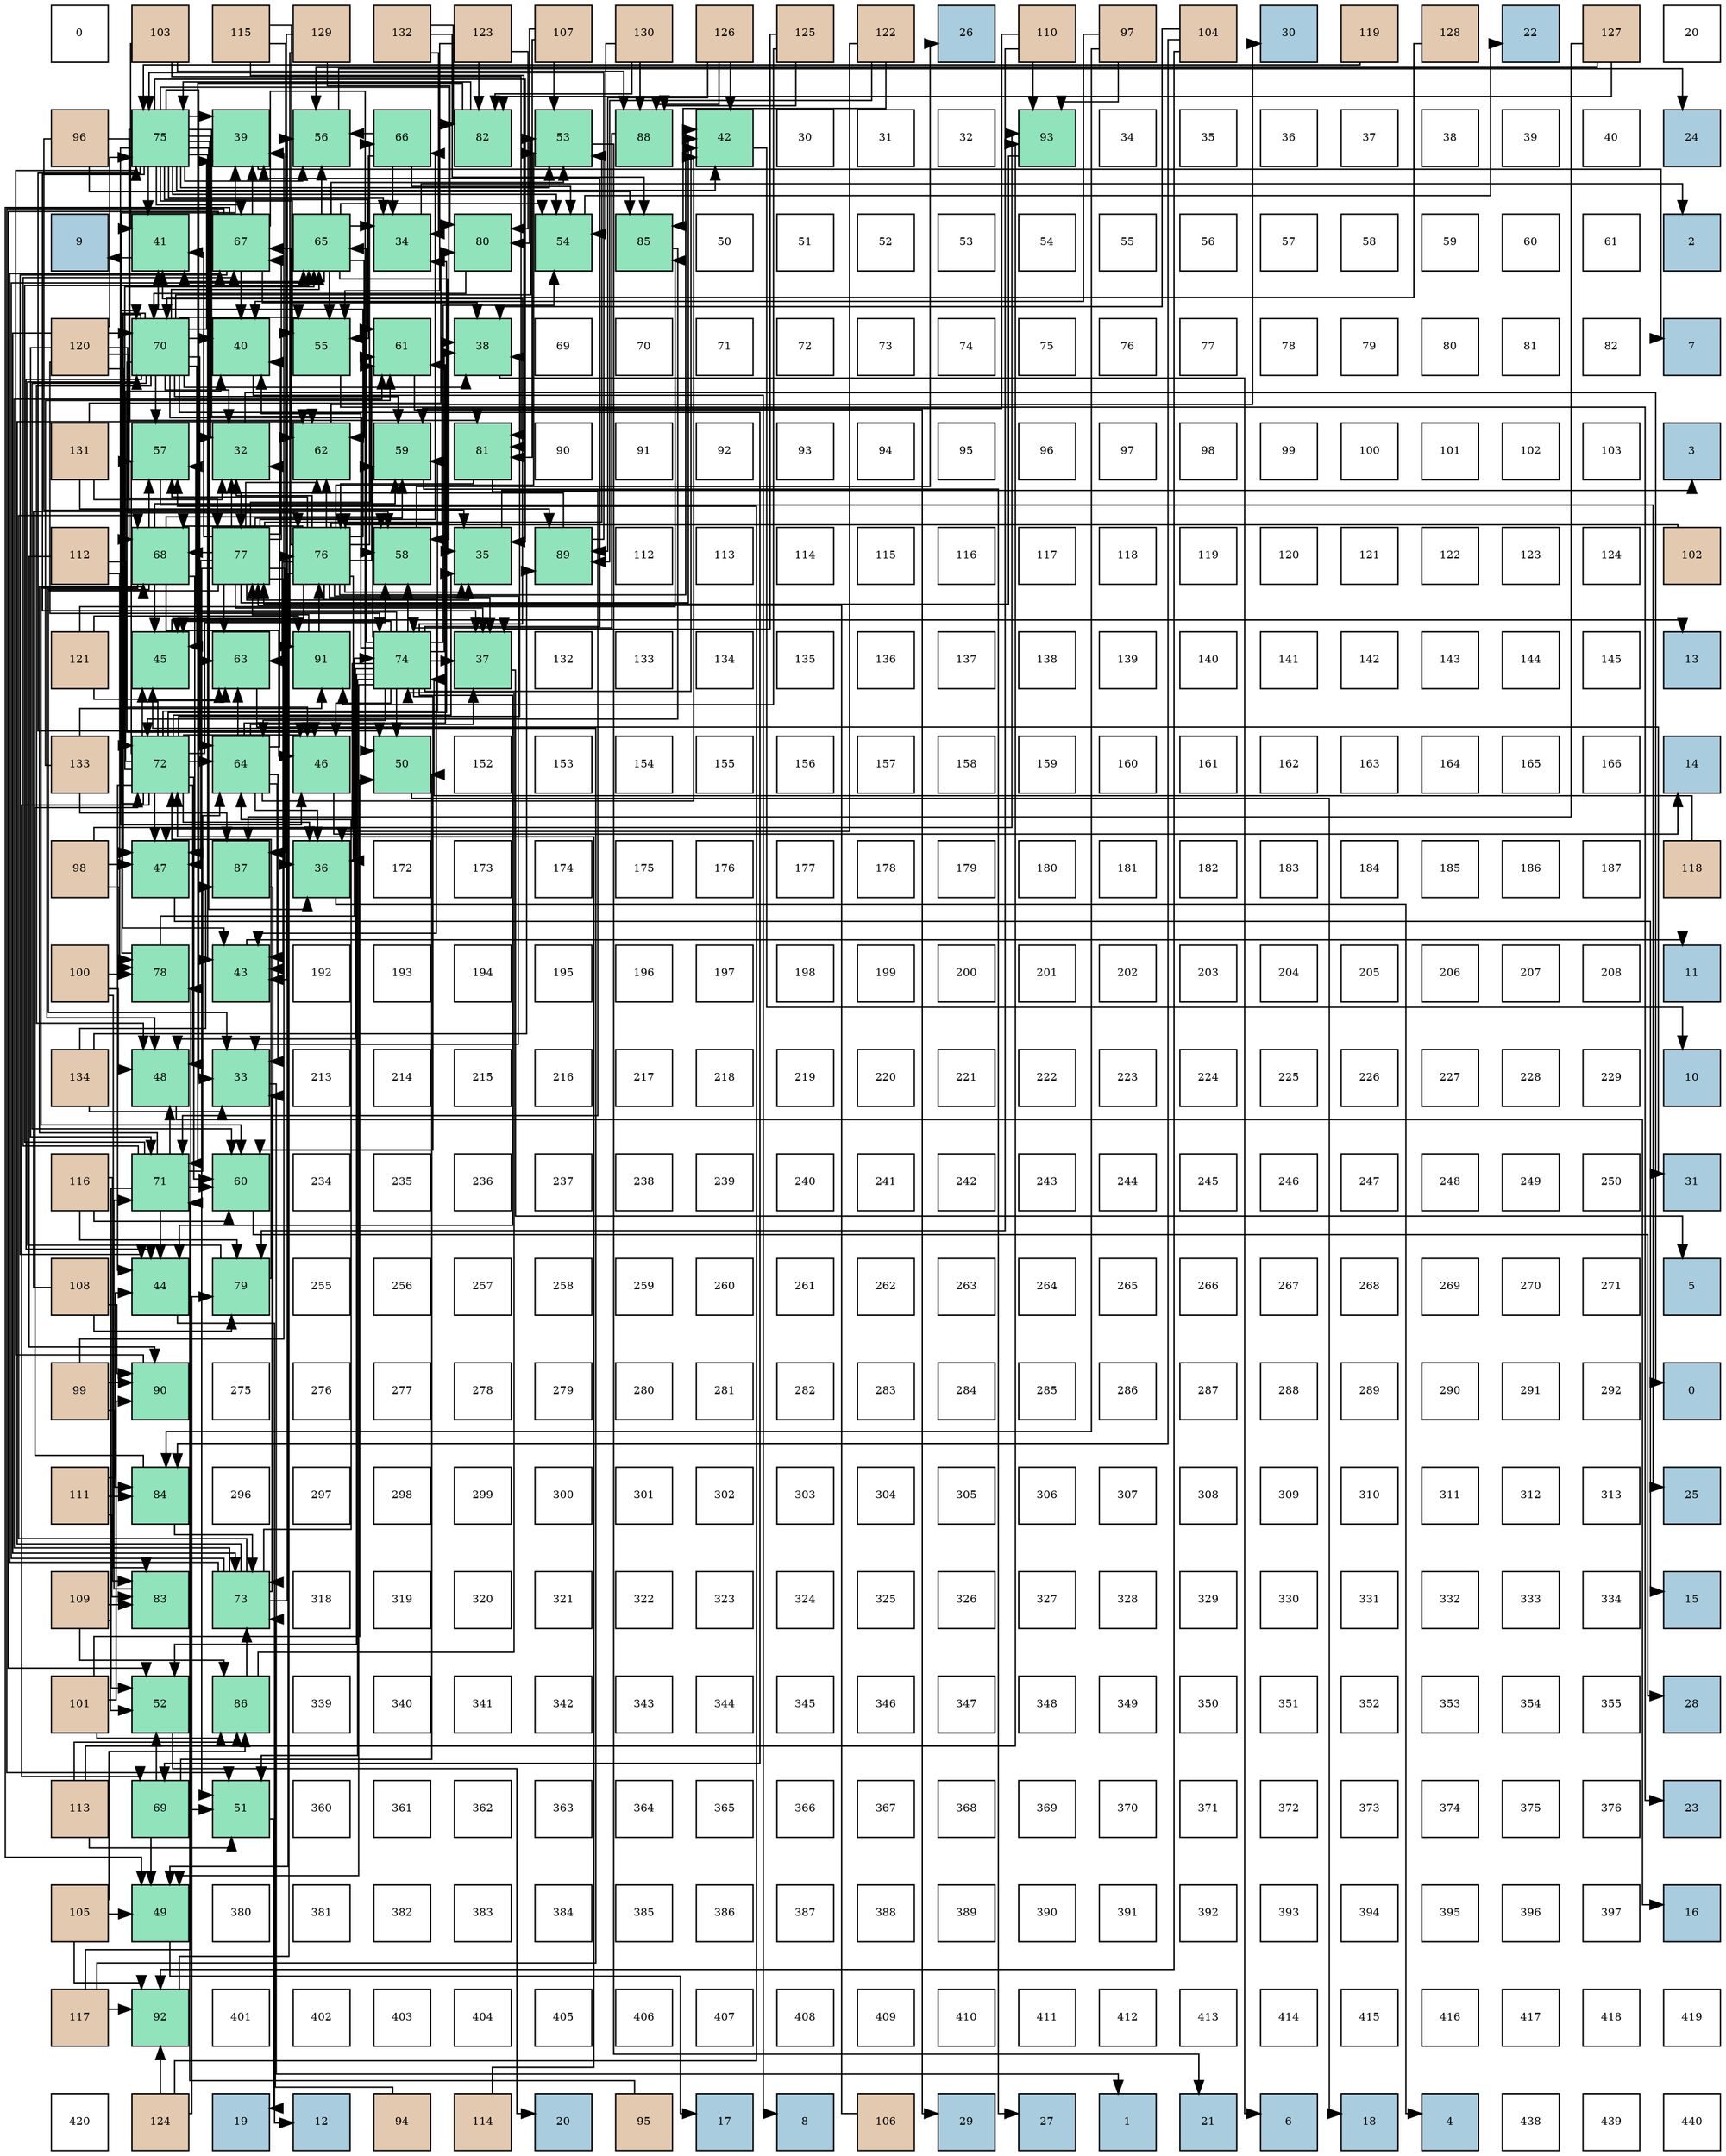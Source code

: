 digraph layout{
 rankdir=TB;
 splines=ortho;
 node [style=filled shape=square fixedsize=true width=0.6];
0[label="0", fontsize=8, fillcolor="#ffffff"];
1[label="103", fontsize=8, fillcolor="#e3c9af"];
2[label="115", fontsize=8, fillcolor="#e3c9af"];
3[label="129", fontsize=8, fillcolor="#e3c9af"];
4[label="132", fontsize=8, fillcolor="#e3c9af"];
5[label="123", fontsize=8, fillcolor="#e3c9af"];
6[label="107", fontsize=8, fillcolor="#e3c9af"];
7[label="130", fontsize=8, fillcolor="#e3c9af"];
8[label="126", fontsize=8, fillcolor="#e3c9af"];
9[label="125", fontsize=8, fillcolor="#e3c9af"];
10[label="122", fontsize=8, fillcolor="#e3c9af"];
11[label="26", fontsize=8, fillcolor="#a9ccde"];
12[label="110", fontsize=8, fillcolor="#e3c9af"];
13[label="97", fontsize=8, fillcolor="#e3c9af"];
14[label="104", fontsize=8, fillcolor="#e3c9af"];
15[label="30", fontsize=8, fillcolor="#a9ccde"];
16[label="119", fontsize=8, fillcolor="#e3c9af"];
17[label="128", fontsize=8, fillcolor="#e3c9af"];
18[label="22", fontsize=8, fillcolor="#a9ccde"];
19[label="127", fontsize=8, fillcolor="#e3c9af"];
20[label="20", fontsize=8, fillcolor="#ffffff"];
21[label="96", fontsize=8, fillcolor="#e3c9af"];
22[label="75", fontsize=8, fillcolor="#91e3bb"];
23[label="39", fontsize=8, fillcolor="#91e3bb"];
24[label="56", fontsize=8, fillcolor="#91e3bb"];
25[label="66", fontsize=8, fillcolor="#91e3bb"];
26[label="82", fontsize=8, fillcolor="#91e3bb"];
27[label="53", fontsize=8, fillcolor="#91e3bb"];
28[label="88", fontsize=8, fillcolor="#91e3bb"];
29[label="42", fontsize=8, fillcolor="#91e3bb"];
30[label="30", fontsize=8, fillcolor="#ffffff"];
31[label="31", fontsize=8, fillcolor="#ffffff"];
32[label="32", fontsize=8, fillcolor="#ffffff"];
33[label="93", fontsize=8, fillcolor="#91e3bb"];
34[label="34", fontsize=8, fillcolor="#ffffff"];
35[label="35", fontsize=8, fillcolor="#ffffff"];
36[label="36", fontsize=8, fillcolor="#ffffff"];
37[label="37", fontsize=8, fillcolor="#ffffff"];
38[label="38", fontsize=8, fillcolor="#ffffff"];
39[label="39", fontsize=8, fillcolor="#ffffff"];
40[label="40", fontsize=8, fillcolor="#ffffff"];
41[label="24", fontsize=8, fillcolor="#a9ccde"];
42[label="9", fontsize=8, fillcolor="#a9ccde"];
43[label="41", fontsize=8, fillcolor="#91e3bb"];
44[label="67", fontsize=8, fillcolor="#91e3bb"];
45[label="65", fontsize=8, fillcolor="#91e3bb"];
46[label="34", fontsize=8, fillcolor="#91e3bb"];
47[label="80", fontsize=8, fillcolor="#91e3bb"];
48[label="54", fontsize=8, fillcolor="#91e3bb"];
49[label="85", fontsize=8, fillcolor="#91e3bb"];
50[label="50", fontsize=8, fillcolor="#ffffff"];
51[label="51", fontsize=8, fillcolor="#ffffff"];
52[label="52", fontsize=8, fillcolor="#ffffff"];
53[label="53", fontsize=8, fillcolor="#ffffff"];
54[label="54", fontsize=8, fillcolor="#ffffff"];
55[label="55", fontsize=8, fillcolor="#ffffff"];
56[label="56", fontsize=8, fillcolor="#ffffff"];
57[label="57", fontsize=8, fillcolor="#ffffff"];
58[label="58", fontsize=8, fillcolor="#ffffff"];
59[label="59", fontsize=8, fillcolor="#ffffff"];
60[label="60", fontsize=8, fillcolor="#ffffff"];
61[label="61", fontsize=8, fillcolor="#ffffff"];
62[label="2", fontsize=8, fillcolor="#a9ccde"];
63[label="120", fontsize=8, fillcolor="#e3c9af"];
64[label="70", fontsize=8, fillcolor="#91e3bb"];
65[label="40", fontsize=8, fillcolor="#91e3bb"];
66[label="55", fontsize=8, fillcolor="#91e3bb"];
67[label="61", fontsize=8, fillcolor="#91e3bb"];
68[label="38", fontsize=8, fillcolor="#91e3bb"];
69[label="69", fontsize=8, fillcolor="#ffffff"];
70[label="70", fontsize=8, fillcolor="#ffffff"];
71[label="71", fontsize=8, fillcolor="#ffffff"];
72[label="72", fontsize=8, fillcolor="#ffffff"];
73[label="73", fontsize=8, fillcolor="#ffffff"];
74[label="74", fontsize=8, fillcolor="#ffffff"];
75[label="75", fontsize=8, fillcolor="#ffffff"];
76[label="76", fontsize=8, fillcolor="#ffffff"];
77[label="77", fontsize=8, fillcolor="#ffffff"];
78[label="78", fontsize=8, fillcolor="#ffffff"];
79[label="79", fontsize=8, fillcolor="#ffffff"];
80[label="80", fontsize=8, fillcolor="#ffffff"];
81[label="81", fontsize=8, fillcolor="#ffffff"];
82[label="82", fontsize=8, fillcolor="#ffffff"];
83[label="7", fontsize=8, fillcolor="#a9ccde"];
84[label="131", fontsize=8, fillcolor="#e3c9af"];
85[label="57", fontsize=8, fillcolor="#91e3bb"];
86[label="32", fontsize=8, fillcolor="#91e3bb"];
87[label="62", fontsize=8, fillcolor="#91e3bb"];
88[label="59", fontsize=8, fillcolor="#91e3bb"];
89[label="81", fontsize=8, fillcolor="#91e3bb"];
90[label="90", fontsize=8, fillcolor="#ffffff"];
91[label="91", fontsize=8, fillcolor="#ffffff"];
92[label="92", fontsize=8, fillcolor="#ffffff"];
93[label="93", fontsize=8, fillcolor="#ffffff"];
94[label="94", fontsize=8, fillcolor="#ffffff"];
95[label="95", fontsize=8, fillcolor="#ffffff"];
96[label="96", fontsize=8, fillcolor="#ffffff"];
97[label="97", fontsize=8, fillcolor="#ffffff"];
98[label="98", fontsize=8, fillcolor="#ffffff"];
99[label="99", fontsize=8, fillcolor="#ffffff"];
100[label="100", fontsize=8, fillcolor="#ffffff"];
101[label="101", fontsize=8, fillcolor="#ffffff"];
102[label="102", fontsize=8, fillcolor="#ffffff"];
103[label="103", fontsize=8, fillcolor="#ffffff"];
104[label="3", fontsize=8, fillcolor="#a9ccde"];
105[label="112", fontsize=8, fillcolor="#e3c9af"];
106[label="68", fontsize=8, fillcolor="#91e3bb"];
107[label="77", fontsize=8, fillcolor="#91e3bb"];
108[label="76", fontsize=8, fillcolor="#91e3bb"];
109[label="58", fontsize=8, fillcolor="#91e3bb"];
110[label="35", fontsize=8, fillcolor="#91e3bb"];
111[label="89", fontsize=8, fillcolor="#91e3bb"];
112[label="112", fontsize=8, fillcolor="#ffffff"];
113[label="113", fontsize=8, fillcolor="#ffffff"];
114[label="114", fontsize=8, fillcolor="#ffffff"];
115[label="115", fontsize=8, fillcolor="#ffffff"];
116[label="116", fontsize=8, fillcolor="#ffffff"];
117[label="117", fontsize=8, fillcolor="#ffffff"];
118[label="118", fontsize=8, fillcolor="#ffffff"];
119[label="119", fontsize=8, fillcolor="#ffffff"];
120[label="120", fontsize=8, fillcolor="#ffffff"];
121[label="121", fontsize=8, fillcolor="#ffffff"];
122[label="122", fontsize=8, fillcolor="#ffffff"];
123[label="123", fontsize=8, fillcolor="#ffffff"];
124[label="124", fontsize=8, fillcolor="#ffffff"];
125[label="102", fontsize=8, fillcolor="#e3c9af"];
126[label="121", fontsize=8, fillcolor="#e3c9af"];
127[label="45", fontsize=8, fillcolor="#91e3bb"];
128[label="63", fontsize=8, fillcolor="#91e3bb"];
129[label="91", fontsize=8, fillcolor="#91e3bb"];
130[label="74", fontsize=8, fillcolor="#91e3bb"];
131[label="37", fontsize=8, fillcolor="#91e3bb"];
132[label="132", fontsize=8, fillcolor="#ffffff"];
133[label="133", fontsize=8, fillcolor="#ffffff"];
134[label="134", fontsize=8, fillcolor="#ffffff"];
135[label="135", fontsize=8, fillcolor="#ffffff"];
136[label="136", fontsize=8, fillcolor="#ffffff"];
137[label="137", fontsize=8, fillcolor="#ffffff"];
138[label="138", fontsize=8, fillcolor="#ffffff"];
139[label="139", fontsize=8, fillcolor="#ffffff"];
140[label="140", fontsize=8, fillcolor="#ffffff"];
141[label="141", fontsize=8, fillcolor="#ffffff"];
142[label="142", fontsize=8, fillcolor="#ffffff"];
143[label="143", fontsize=8, fillcolor="#ffffff"];
144[label="144", fontsize=8, fillcolor="#ffffff"];
145[label="145", fontsize=8, fillcolor="#ffffff"];
146[label="13", fontsize=8, fillcolor="#a9ccde"];
147[label="133", fontsize=8, fillcolor="#e3c9af"];
148[label="72", fontsize=8, fillcolor="#91e3bb"];
149[label="64", fontsize=8, fillcolor="#91e3bb"];
150[label="46", fontsize=8, fillcolor="#91e3bb"];
151[label="50", fontsize=8, fillcolor="#91e3bb"];
152[label="152", fontsize=8, fillcolor="#ffffff"];
153[label="153", fontsize=8, fillcolor="#ffffff"];
154[label="154", fontsize=8, fillcolor="#ffffff"];
155[label="155", fontsize=8, fillcolor="#ffffff"];
156[label="156", fontsize=8, fillcolor="#ffffff"];
157[label="157", fontsize=8, fillcolor="#ffffff"];
158[label="158", fontsize=8, fillcolor="#ffffff"];
159[label="159", fontsize=8, fillcolor="#ffffff"];
160[label="160", fontsize=8, fillcolor="#ffffff"];
161[label="161", fontsize=8, fillcolor="#ffffff"];
162[label="162", fontsize=8, fillcolor="#ffffff"];
163[label="163", fontsize=8, fillcolor="#ffffff"];
164[label="164", fontsize=8, fillcolor="#ffffff"];
165[label="165", fontsize=8, fillcolor="#ffffff"];
166[label="166", fontsize=8, fillcolor="#ffffff"];
167[label="14", fontsize=8, fillcolor="#a9ccde"];
168[label="98", fontsize=8, fillcolor="#e3c9af"];
169[label="47", fontsize=8, fillcolor="#91e3bb"];
170[label="87", fontsize=8, fillcolor="#91e3bb"];
171[label="36", fontsize=8, fillcolor="#91e3bb"];
172[label="172", fontsize=8, fillcolor="#ffffff"];
173[label="173", fontsize=8, fillcolor="#ffffff"];
174[label="174", fontsize=8, fillcolor="#ffffff"];
175[label="175", fontsize=8, fillcolor="#ffffff"];
176[label="176", fontsize=8, fillcolor="#ffffff"];
177[label="177", fontsize=8, fillcolor="#ffffff"];
178[label="178", fontsize=8, fillcolor="#ffffff"];
179[label="179", fontsize=8, fillcolor="#ffffff"];
180[label="180", fontsize=8, fillcolor="#ffffff"];
181[label="181", fontsize=8, fillcolor="#ffffff"];
182[label="182", fontsize=8, fillcolor="#ffffff"];
183[label="183", fontsize=8, fillcolor="#ffffff"];
184[label="184", fontsize=8, fillcolor="#ffffff"];
185[label="185", fontsize=8, fillcolor="#ffffff"];
186[label="186", fontsize=8, fillcolor="#ffffff"];
187[label="187", fontsize=8, fillcolor="#ffffff"];
188[label="118", fontsize=8, fillcolor="#e3c9af"];
189[label="100", fontsize=8, fillcolor="#e3c9af"];
190[label="78", fontsize=8, fillcolor="#91e3bb"];
191[label="43", fontsize=8, fillcolor="#91e3bb"];
192[label="192", fontsize=8, fillcolor="#ffffff"];
193[label="193", fontsize=8, fillcolor="#ffffff"];
194[label="194", fontsize=8, fillcolor="#ffffff"];
195[label="195", fontsize=8, fillcolor="#ffffff"];
196[label="196", fontsize=8, fillcolor="#ffffff"];
197[label="197", fontsize=8, fillcolor="#ffffff"];
198[label="198", fontsize=8, fillcolor="#ffffff"];
199[label="199", fontsize=8, fillcolor="#ffffff"];
200[label="200", fontsize=8, fillcolor="#ffffff"];
201[label="201", fontsize=8, fillcolor="#ffffff"];
202[label="202", fontsize=8, fillcolor="#ffffff"];
203[label="203", fontsize=8, fillcolor="#ffffff"];
204[label="204", fontsize=8, fillcolor="#ffffff"];
205[label="205", fontsize=8, fillcolor="#ffffff"];
206[label="206", fontsize=8, fillcolor="#ffffff"];
207[label="207", fontsize=8, fillcolor="#ffffff"];
208[label="208", fontsize=8, fillcolor="#ffffff"];
209[label="11", fontsize=8, fillcolor="#a9ccde"];
210[label="134", fontsize=8, fillcolor="#e3c9af"];
211[label="48", fontsize=8, fillcolor="#91e3bb"];
212[label="33", fontsize=8, fillcolor="#91e3bb"];
213[label="213", fontsize=8, fillcolor="#ffffff"];
214[label="214", fontsize=8, fillcolor="#ffffff"];
215[label="215", fontsize=8, fillcolor="#ffffff"];
216[label="216", fontsize=8, fillcolor="#ffffff"];
217[label="217", fontsize=8, fillcolor="#ffffff"];
218[label="218", fontsize=8, fillcolor="#ffffff"];
219[label="219", fontsize=8, fillcolor="#ffffff"];
220[label="220", fontsize=8, fillcolor="#ffffff"];
221[label="221", fontsize=8, fillcolor="#ffffff"];
222[label="222", fontsize=8, fillcolor="#ffffff"];
223[label="223", fontsize=8, fillcolor="#ffffff"];
224[label="224", fontsize=8, fillcolor="#ffffff"];
225[label="225", fontsize=8, fillcolor="#ffffff"];
226[label="226", fontsize=8, fillcolor="#ffffff"];
227[label="227", fontsize=8, fillcolor="#ffffff"];
228[label="228", fontsize=8, fillcolor="#ffffff"];
229[label="229", fontsize=8, fillcolor="#ffffff"];
230[label="10", fontsize=8, fillcolor="#a9ccde"];
231[label="116", fontsize=8, fillcolor="#e3c9af"];
232[label="71", fontsize=8, fillcolor="#91e3bb"];
233[label="60", fontsize=8, fillcolor="#91e3bb"];
234[label="234", fontsize=8, fillcolor="#ffffff"];
235[label="235", fontsize=8, fillcolor="#ffffff"];
236[label="236", fontsize=8, fillcolor="#ffffff"];
237[label="237", fontsize=8, fillcolor="#ffffff"];
238[label="238", fontsize=8, fillcolor="#ffffff"];
239[label="239", fontsize=8, fillcolor="#ffffff"];
240[label="240", fontsize=8, fillcolor="#ffffff"];
241[label="241", fontsize=8, fillcolor="#ffffff"];
242[label="242", fontsize=8, fillcolor="#ffffff"];
243[label="243", fontsize=8, fillcolor="#ffffff"];
244[label="244", fontsize=8, fillcolor="#ffffff"];
245[label="245", fontsize=8, fillcolor="#ffffff"];
246[label="246", fontsize=8, fillcolor="#ffffff"];
247[label="247", fontsize=8, fillcolor="#ffffff"];
248[label="248", fontsize=8, fillcolor="#ffffff"];
249[label="249", fontsize=8, fillcolor="#ffffff"];
250[label="250", fontsize=8, fillcolor="#ffffff"];
251[label="31", fontsize=8, fillcolor="#a9ccde"];
252[label="108", fontsize=8, fillcolor="#e3c9af"];
253[label="44", fontsize=8, fillcolor="#91e3bb"];
254[label="79", fontsize=8, fillcolor="#91e3bb"];
255[label="255", fontsize=8, fillcolor="#ffffff"];
256[label="256", fontsize=8, fillcolor="#ffffff"];
257[label="257", fontsize=8, fillcolor="#ffffff"];
258[label="258", fontsize=8, fillcolor="#ffffff"];
259[label="259", fontsize=8, fillcolor="#ffffff"];
260[label="260", fontsize=8, fillcolor="#ffffff"];
261[label="261", fontsize=8, fillcolor="#ffffff"];
262[label="262", fontsize=8, fillcolor="#ffffff"];
263[label="263", fontsize=8, fillcolor="#ffffff"];
264[label="264", fontsize=8, fillcolor="#ffffff"];
265[label="265", fontsize=8, fillcolor="#ffffff"];
266[label="266", fontsize=8, fillcolor="#ffffff"];
267[label="267", fontsize=8, fillcolor="#ffffff"];
268[label="268", fontsize=8, fillcolor="#ffffff"];
269[label="269", fontsize=8, fillcolor="#ffffff"];
270[label="270", fontsize=8, fillcolor="#ffffff"];
271[label="271", fontsize=8, fillcolor="#ffffff"];
272[label="5", fontsize=8, fillcolor="#a9ccde"];
273[label="99", fontsize=8, fillcolor="#e3c9af"];
274[label="90", fontsize=8, fillcolor="#91e3bb"];
275[label="275", fontsize=8, fillcolor="#ffffff"];
276[label="276", fontsize=8, fillcolor="#ffffff"];
277[label="277", fontsize=8, fillcolor="#ffffff"];
278[label="278", fontsize=8, fillcolor="#ffffff"];
279[label="279", fontsize=8, fillcolor="#ffffff"];
280[label="280", fontsize=8, fillcolor="#ffffff"];
281[label="281", fontsize=8, fillcolor="#ffffff"];
282[label="282", fontsize=8, fillcolor="#ffffff"];
283[label="283", fontsize=8, fillcolor="#ffffff"];
284[label="284", fontsize=8, fillcolor="#ffffff"];
285[label="285", fontsize=8, fillcolor="#ffffff"];
286[label="286", fontsize=8, fillcolor="#ffffff"];
287[label="287", fontsize=8, fillcolor="#ffffff"];
288[label="288", fontsize=8, fillcolor="#ffffff"];
289[label="289", fontsize=8, fillcolor="#ffffff"];
290[label="290", fontsize=8, fillcolor="#ffffff"];
291[label="291", fontsize=8, fillcolor="#ffffff"];
292[label="292", fontsize=8, fillcolor="#ffffff"];
293[label="0", fontsize=8, fillcolor="#a9ccde"];
294[label="111", fontsize=8, fillcolor="#e3c9af"];
295[label="84", fontsize=8, fillcolor="#91e3bb"];
296[label="296", fontsize=8, fillcolor="#ffffff"];
297[label="297", fontsize=8, fillcolor="#ffffff"];
298[label="298", fontsize=8, fillcolor="#ffffff"];
299[label="299", fontsize=8, fillcolor="#ffffff"];
300[label="300", fontsize=8, fillcolor="#ffffff"];
301[label="301", fontsize=8, fillcolor="#ffffff"];
302[label="302", fontsize=8, fillcolor="#ffffff"];
303[label="303", fontsize=8, fillcolor="#ffffff"];
304[label="304", fontsize=8, fillcolor="#ffffff"];
305[label="305", fontsize=8, fillcolor="#ffffff"];
306[label="306", fontsize=8, fillcolor="#ffffff"];
307[label="307", fontsize=8, fillcolor="#ffffff"];
308[label="308", fontsize=8, fillcolor="#ffffff"];
309[label="309", fontsize=8, fillcolor="#ffffff"];
310[label="310", fontsize=8, fillcolor="#ffffff"];
311[label="311", fontsize=8, fillcolor="#ffffff"];
312[label="312", fontsize=8, fillcolor="#ffffff"];
313[label="313", fontsize=8, fillcolor="#ffffff"];
314[label="25", fontsize=8, fillcolor="#a9ccde"];
315[label="109", fontsize=8, fillcolor="#e3c9af"];
316[label="83", fontsize=8, fillcolor="#91e3bb"];
317[label="73", fontsize=8, fillcolor="#91e3bb"];
318[label="318", fontsize=8, fillcolor="#ffffff"];
319[label="319", fontsize=8, fillcolor="#ffffff"];
320[label="320", fontsize=8, fillcolor="#ffffff"];
321[label="321", fontsize=8, fillcolor="#ffffff"];
322[label="322", fontsize=8, fillcolor="#ffffff"];
323[label="323", fontsize=8, fillcolor="#ffffff"];
324[label="324", fontsize=8, fillcolor="#ffffff"];
325[label="325", fontsize=8, fillcolor="#ffffff"];
326[label="326", fontsize=8, fillcolor="#ffffff"];
327[label="327", fontsize=8, fillcolor="#ffffff"];
328[label="328", fontsize=8, fillcolor="#ffffff"];
329[label="329", fontsize=8, fillcolor="#ffffff"];
330[label="330", fontsize=8, fillcolor="#ffffff"];
331[label="331", fontsize=8, fillcolor="#ffffff"];
332[label="332", fontsize=8, fillcolor="#ffffff"];
333[label="333", fontsize=8, fillcolor="#ffffff"];
334[label="334", fontsize=8, fillcolor="#ffffff"];
335[label="15", fontsize=8, fillcolor="#a9ccde"];
336[label="101", fontsize=8, fillcolor="#e3c9af"];
337[label="52", fontsize=8, fillcolor="#91e3bb"];
338[label="86", fontsize=8, fillcolor="#91e3bb"];
339[label="339", fontsize=8, fillcolor="#ffffff"];
340[label="340", fontsize=8, fillcolor="#ffffff"];
341[label="341", fontsize=8, fillcolor="#ffffff"];
342[label="342", fontsize=8, fillcolor="#ffffff"];
343[label="343", fontsize=8, fillcolor="#ffffff"];
344[label="344", fontsize=8, fillcolor="#ffffff"];
345[label="345", fontsize=8, fillcolor="#ffffff"];
346[label="346", fontsize=8, fillcolor="#ffffff"];
347[label="347", fontsize=8, fillcolor="#ffffff"];
348[label="348", fontsize=8, fillcolor="#ffffff"];
349[label="349", fontsize=8, fillcolor="#ffffff"];
350[label="350", fontsize=8, fillcolor="#ffffff"];
351[label="351", fontsize=8, fillcolor="#ffffff"];
352[label="352", fontsize=8, fillcolor="#ffffff"];
353[label="353", fontsize=8, fillcolor="#ffffff"];
354[label="354", fontsize=8, fillcolor="#ffffff"];
355[label="355", fontsize=8, fillcolor="#ffffff"];
356[label="28", fontsize=8, fillcolor="#a9ccde"];
357[label="113", fontsize=8, fillcolor="#e3c9af"];
358[label="69", fontsize=8, fillcolor="#91e3bb"];
359[label="51", fontsize=8, fillcolor="#91e3bb"];
360[label="360", fontsize=8, fillcolor="#ffffff"];
361[label="361", fontsize=8, fillcolor="#ffffff"];
362[label="362", fontsize=8, fillcolor="#ffffff"];
363[label="363", fontsize=8, fillcolor="#ffffff"];
364[label="364", fontsize=8, fillcolor="#ffffff"];
365[label="365", fontsize=8, fillcolor="#ffffff"];
366[label="366", fontsize=8, fillcolor="#ffffff"];
367[label="367", fontsize=8, fillcolor="#ffffff"];
368[label="368", fontsize=8, fillcolor="#ffffff"];
369[label="369", fontsize=8, fillcolor="#ffffff"];
370[label="370", fontsize=8, fillcolor="#ffffff"];
371[label="371", fontsize=8, fillcolor="#ffffff"];
372[label="372", fontsize=8, fillcolor="#ffffff"];
373[label="373", fontsize=8, fillcolor="#ffffff"];
374[label="374", fontsize=8, fillcolor="#ffffff"];
375[label="375", fontsize=8, fillcolor="#ffffff"];
376[label="376", fontsize=8, fillcolor="#ffffff"];
377[label="23", fontsize=8, fillcolor="#a9ccde"];
378[label="105", fontsize=8, fillcolor="#e3c9af"];
379[label="49", fontsize=8, fillcolor="#91e3bb"];
380[label="380", fontsize=8, fillcolor="#ffffff"];
381[label="381", fontsize=8, fillcolor="#ffffff"];
382[label="382", fontsize=8, fillcolor="#ffffff"];
383[label="383", fontsize=8, fillcolor="#ffffff"];
384[label="384", fontsize=8, fillcolor="#ffffff"];
385[label="385", fontsize=8, fillcolor="#ffffff"];
386[label="386", fontsize=8, fillcolor="#ffffff"];
387[label="387", fontsize=8, fillcolor="#ffffff"];
388[label="388", fontsize=8, fillcolor="#ffffff"];
389[label="389", fontsize=8, fillcolor="#ffffff"];
390[label="390", fontsize=8, fillcolor="#ffffff"];
391[label="391", fontsize=8, fillcolor="#ffffff"];
392[label="392", fontsize=8, fillcolor="#ffffff"];
393[label="393", fontsize=8, fillcolor="#ffffff"];
394[label="394", fontsize=8, fillcolor="#ffffff"];
395[label="395", fontsize=8, fillcolor="#ffffff"];
396[label="396", fontsize=8, fillcolor="#ffffff"];
397[label="397", fontsize=8, fillcolor="#ffffff"];
398[label="16", fontsize=8, fillcolor="#a9ccde"];
399[label="117", fontsize=8, fillcolor="#e3c9af"];
400[label="92", fontsize=8, fillcolor="#91e3bb"];
401[label="401", fontsize=8, fillcolor="#ffffff"];
402[label="402", fontsize=8, fillcolor="#ffffff"];
403[label="403", fontsize=8, fillcolor="#ffffff"];
404[label="404", fontsize=8, fillcolor="#ffffff"];
405[label="405", fontsize=8, fillcolor="#ffffff"];
406[label="406", fontsize=8, fillcolor="#ffffff"];
407[label="407", fontsize=8, fillcolor="#ffffff"];
408[label="408", fontsize=8, fillcolor="#ffffff"];
409[label="409", fontsize=8, fillcolor="#ffffff"];
410[label="410", fontsize=8, fillcolor="#ffffff"];
411[label="411", fontsize=8, fillcolor="#ffffff"];
412[label="412", fontsize=8, fillcolor="#ffffff"];
413[label="413", fontsize=8, fillcolor="#ffffff"];
414[label="414", fontsize=8, fillcolor="#ffffff"];
415[label="415", fontsize=8, fillcolor="#ffffff"];
416[label="416", fontsize=8, fillcolor="#ffffff"];
417[label="417", fontsize=8, fillcolor="#ffffff"];
418[label="418", fontsize=8, fillcolor="#ffffff"];
419[label="419", fontsize=8, fillcolor="#ffffff"];
420[label="420", fontsize=8, fillcolor="#ffffff"];
421[label="124", fontsize=8, fillcolor="#e3c9af"];
422[label="19", fontsize=8, fillcolor="#a9ccde"];
423[label="12", fontsize=8, fillcolor="#a9ccde"];
424[label="94", fontsize=8, fillcolor="#e3c9af"];
425[label="114", fontsize=8, fillcolor="#e3c9af"];
426[label="20", fontsize=8, fillcolor="#a9ccde"];
427[label="95", fontsize=8, fillcolor="#e3c9af"];
428[label="17", fontsize=8, fillcolor="#a9ccde"];
429[label="8", fontsize=8, fillcolor="#a9ccde"];
430[label="106", fontsize=8, fillcolor="#e3c9af"];
431[label="29", fontsize=8, fillcolor="#a9ccde"];
432[label="27", fontsize=8, fillcolor="#a9ccde"];
433[label="1", fontsize=8, fillcolor="#a9ccde"];
434[label="21", fontsize=8, fillcolor="#a9ccde"];
435[label="6", fontsize=8, fillcolor="#a9ccde"];
436[label="18", fontsize=8, fillcolor="#a9ccde"];
437[label="4", fontsize=8, fillcolor="#a9ccde"];
438[label="438", fontsize=8, fillcolor="#ffffff"];
439[label="439", fontsize=8, fillcolor="#ffffff"];
440[label="440", fontsize=8, fillcolor="#ffffff"];
edge [constraint=false, style=vis];86 -> 293;
212 -> 433;
46 -> 62;
110 -> 104;
171 -> 437;
131 -> 272;
68 -> 435;
23 -> 83;
65 -> 429;
43 -> 42;
29 -> 230;
191 -> 209;
253 -> 423;
127 -> 146;
150 -> 167;
169 -> 335;
211 -> 398;
379 -> 428;
151 -> 436;
359 -> 422;
337 -> 426;
27 -> 434;
48 -> 18;
66 -> 377;
24 -> 41;
85 -> 314;
109 -> 11;
88 -> 432;
233 -> 356;
67 -> 431;
87 -> 15;
128 -> 251;
149 -> 86;
149 -> 212;
149 -> 171;
149 -> 131;
149 -> 29;
149 -> 191;
149 -> 67;
149 -> 128;
45 -> 46;
45 -> 110;
45 -> 43;
45 -> 27;
45 -> 48;
45 -> 66;
45 -> 24;
45 -> 87;
25 -> 46;
25 -> 48;
25 -> 66;
25 -> 24;
44 -> 68;
44 -> 23;
44 -> 65;
44 -> 253;
44 -> 379;
44 -> 151;
44 -> 359;
44 -> 337;
106 -> 127;
106 -> 150;
106 -> 169;
106 -> 211;
106 -> 85;
106 -> 109;
106 -> 88;
106 -> 233;
358 -> 379;
358 -> 151;
358 -> 359;
358 -> 337;
64 -> 86;
64 -> 68;
64 -> 23;
64 -> 65;
64 -> 191;
64 -> 253;
64 -> 127;
64 -> 150;
64 -> 169;
64 -> 211;
64 -> 27;
64 -> 66;
64 -> 85;
64 -> 109;
64 -> 88;
64 -> 233;
64 -> 149;
64 -> 45;
64 -> 358;
232 -> 253;
232 -> 211;
232 -> 337;
232 -> 233;
232 -> 149;
232 -> 45;
232 -> 44;
232 -> 106;
148 -> 46;
148 -> 110;
148 -> 171;
148 -> 68;
148 -> 23;
148 -> 65;
148 -> 253;
148 -> 127;
148 -> 150;
148 -> 169;
148 -> 211;
148 -> 85;
148 -> 109;
148 -> 88;
148 -> 233;
148 -> 128;
148 -> 149;
148 -> 45;
148 -> 358;
317 -> 212;
317 -> 24;
317 -> 67;
317 -> 87;
317 -> 149;
317 -> 45;
317 -> 44;
317 -> 106;
130 -> 131;
130 -> 68;
130 -> 23;
130 -> 65;
130 -> 43;
130 -> 29;
130 -> 253;
130 -> 127;
130 -> 150;
130 -> 169;
130 -> 211;
130 -> 379;
130 -> 151;
130 -> 359;
130 -> 337;
130 -> 48;
130 -> 85;
130 -> 109;
130 -> 88;
130 -> 233;
130 -> 149;
130 -> 45;
22 -> 86;
22 -> 212;
22 -> 46;
22 -> 110;
22 -> 171;
22 -> 131;
22 -> 23;
22 -> 43;
22 -> 29;
22 -> 191;
22 -> 150;
22 -> 151;
22 -> 27;
22 -> 48;
22 -> 66;
22 -> 24;
22 -> 109;
22 -> 67;
22 -> 87;
22 -> 128;
22 -> 44;
22 -> 106;
108 -> 86;
108 -> 212;
108 -> 110;
108 -> 171;
108 -> 131;
108 -> 68;
108 -> 43;
108 -> 29;
108 -> 191;
108 -> 127;
108 -> 379;
108 -> 27;
108 -> 85;
108 -> 67;
108 -> 87;
108 -> 128;
108 -> 25;
108 -> 44;
108 -> 106;
107 -> 86;
107 -> 212;
107 -> 110;
107 -> 171;
107 -> 131;
107 -> 65;
107 -> 43;
107 -> 29;
107 -> 191;
107 -> 169;
107 -> 359;
107 -> 27;
107 -> 88;
107 -> 67;
107 -> 87;
107 -> 128;
107 -> 25;
107 -> 44;
107 -> 106;
190 -> 64;
190 -> 130;
254 -> 64;
254 -> 148;
47 -> 64;
89 -> 232;
89 -> 108;
26 -> 232;
26 -> 22;
316 -> 232;
295 -> 148;
295 -> 317;
49 -> 148;
338 -> 317;
338 -> 130;
170 -> 317;
28 -> 130;
111 -> 22;
111 -> 107;
274 -> 22;
129 -> 108;
129 -> 107;
400 -> 108;
33 -> 107;
424 -> 317;
427 -> 232;
21 -> 110;
21 -> 89;
21 -> 49;
13 -> 65;
13 -> 295;
13 -> 33;
168 -> 169;
168 -> 190;
168 -> 33;
273 -> 23;
273 -> 295;
273 -> 274;
189 -> 211;
189 -> 190;
189 -> 316;
336 -> 151;
336 -> 338;
336 -> 274;
125 -> 108;
1 -> 43;
1 -> 89;
1 -> 28;
14 -> 68;
14 -> 295;
14 -> 400;
378 -> 379;
378 -> 338;
378 -> 400;
430 -> 107;
6 -> 27;
6 -> 47;
6 -> 89;
252 -> 109;
252 -> 254;
252 -> 274;
315 -> 337;
315 -> 316;
315 -> 338;
12 -> 88;
12 -> 254;
12 -> 33;
294 -> 253;
294 -> 316;
294 -> 295;
105 -> 150;
105 -> 190;
105 -> 274;
357 -> 359;
357 -> 338;
357 -> 33;
425 -> 148;
2 -> 87;
2 -> 89;
2 -> 170;
231 -> 233;
231 -> 254;
231 -> 316;
399 -> 127;
399 -> 190;
399 -> 400;
188 -> 130;
16 -> 22;
63 -> 64;
63 -> 232;
63 -> 148;
63 -> 317;
63 -> 130;
63 -> 22;
63 -> 108;
63 -> 107;
126 -> 128;
126 -> 49;
126 -> 129;
10 -> 171;
10 -> 49;
10 -> 111;
5 -> 66;
5 -> 47;
5 -> 26;
421 -> 85;
421 -> 254;
421 -> 400;
9 -> 131;
9 -> 28;
9 -> 129;
8 -> 29;
8 -> 28;
8 -> 111;
19 -> 24;
19 -> 26;
19 -> 170;
17 -> 64;
3 -> 191;
3 -> 47;
3 -> 129;
7 -> 48;
7 -> 26;
7 -> 28;
84 -> 86;
84 -> 47;
84 -> 111;
4 -> 46;
4 -> 26;
4 -> 49;
147 -> 67;
147 -> 170;
147 -> 129;
210 -> 212;
210 -> 170;
210 -> 111;
edge [constraint=true, style=invis];
0 -> 21 -> 42 -> 63 -> 84 -> 105 -> 126 -> 147 -> 168 -> 189 -> 210 -> 231 -> 252 -> 273 -> 294 -> 315 -> 336 -> 357 -> 378 -> 399 -> 420;
1 -> 22 -> 43 -> 64 -> 85 -> 106 -> 127 -> 148 -> 169 -> 190 -> 211 -> 232 -> 253 -> 274 -> 295 -> 316 -> 337 -> 358 -> 379 -> 400 -> 421;
2 -> 23 -> 44 -> 65 -> 86 -> 107 -> 128 -> 149 -> 170 -> 191 -> 212 -> 233 -> 254 -> 275 -> 296 -> 317 -> 338 -> 359 -> 380 -> 401 -> 422;
3 -> 24 -> 45 -> 66 -> 87 -> 108 -> 129 -> 150 -> 171 -> 192 -> 213 -> 234 -> 255 -> 276 -> 297 -> 318 -> 339 -> 360 -> 381 -> 402 -> 423;
4 -> 25 -> 46 -> 67 -> 88 -> 109 -> 130 -> 151 -> 172 -> 193 -> 214 -> 235 -> 256 -> 277 -> 298 -> 319 -> 340 -> 361 -> 382 -> 403 -> 424;
5 -> 26 -> 47 -> 68 -> 89 -> 110 -> 131 -> 152 -> 173 -> 194 -> 215 -> 236 -> 257 -> 278 -> 299 -> 320 -> 341 -> 362 -> 383 -> 404 -> 425;
6 -> 27 -> 48 -> 69 -> 90 -> 111 -> 132 -> 153 -> 174 -> 195 -> 216 -> 237 -> 258 -> 279 -> 300 -> 321 -> 342 -> 363 -> 384 -> 405 -> 426;
7 -> 28 -> 49 -> 70 -> 91 -> 112 -> 133 -> 154 -> 175 -> 196 -> 217 -> 238 -> 259 -> 280 -> 301 -> 322 -> 343 -> 364 -> 385 -> 406 -> 427;
8 -> 29 -> 50 -> 71 -> 92 -> 113 -> 134 -> 155 -> 176 -> 197 -> 218 -> 239 -> 260 -> 281 -> 302 -> 323 -> 344 -> 365 -> 386 -> 407 -> 428;
9 -> 30 -> 51 -> 72 -> 93 -> 114 -> 135 -> 156 -> 177 -> 198 -> 219 -> 240 -> 261 -> 282 -> 303 -> 324 -> 345 -> 366 -> 387 -> 408 -> 429;
10 -> 31 -> 52 -> 73 -> 94 -> 115 -> 136 -> 157 -> 178 -> 199 -> 220 -> 241 -> 262 -> 283 -> 304 -> 325 -> 346 -> 367 -> 388 -> 409 -> 430;
11 -> 32 -> 53 -> 74 -> 95 -> 116 -> 137 -> 158 -> 179 -> 200 -> 221 -> 242 -> 263 -> 284 -> 305 -> 326 -> 347 -> 368 -> 389 -> 410 -> 431;
12 -> 33 -> 54 -> 75 -> 96 -> 117 -> 138 -> 159 -> 180 -> 201 -> 222 -> 243 -> 264 -> 285 -> 306 -> 327 -> 348 -> 369 -> 390 -> 411 -> 432;
13 -> 34 -> 55 -> 76 -> 97 -> 118 -> 139 -> 160 -> 181 -> 202 -> 223 -> 244 -> 265 -> 286 -> 307 -> 328 -> 349 -> 370 -> 391 -> 412 -> 433;
14 -> 35 -> 56 -> 77 -> 98 -> 119 -> 140 -> 161 -> 182 -> 203 -> 224 -> 245 -> 266 -> 287 -> 308 -> 329 -> 350 -> 371 -> 392 -> 413 -> 434;
15 -> 36 -> 57 -> 78 -> 99 -> 120 -> 141 -> 162 -> 183 -> 204 -> 225 -> 246 -> 267 -> 288 -> 309 -> 330 -> 351 -> 372 -> 393 -> 414 -> 435;
16 -> 37 -> 58 -> 79 -> 100 -> 121 -> 142 -> 163 -> 184 -> 205 -> 226 -> 247 -> 268 -> 289 -> 310 -> 331 -> 352 -> 373 -> 394 -> 415 -> 436;
17 -> 38 -> 59 -> 80 -> 101 -> 122 -> 143 -> 164 -> 185 -> 206 -> 227 -> 248 -> 269 -> 290 -> 311 -> 332 -> 353 -> 374 -> 395 -> 416 -> 437;
18 -> 39 -> 60 -> 81 -> 102 -> 123 -> 144 -> 165 -> 186 -> 207 -> 228 -> 249 -> 270 -> 291 -> 312 -> 333 -> 354 -> 375 -> 396 -> 417 -> 438;
19 -> 40 -> 61 -> 82 -> 103 -> 124 -> 145 -> 166 -> 187 -> 208 -> 229 -> 250 -> 271 -> 292 -> 313 -> 334 -> 355 -> 376 -> 397 -> 418 -> 439;
20 -> 41 -> 62 -> 83 -> 104 -> 125 -> 146 -> 167 -> 188 -> 209 -> 230 -> 251 -> 272 -> 293 -> 314 -> 335 -> 356 -> 377 -> 398 -> 419 -> 440;
rank = same {0 -> 1 -> 2 -> 3 -> 4 -> 5 -> 6 -> 7 -> 8 -> 9 -> 10 -> 11 -> 12 -> 13 -> 14 -> 15 -> 16 -> 17 -> 18 -> 19 -> 20};
rank = same {21 -> 22 -> 23 -> 24 -> 25 -> 26 -> 27 -> 28 -> 29 -> 30 -> 31 -> 32 -> 33 -> 34 -> 35 -> 36 -> 37 -> 38 -> 39 -> 40 -> 41};
rank = same {42 -> 43 -> 44 -> 45 -> 46 -> 47 -> 48 -> 49 -> 50 -> 51 -> 52 -> 53 -> 54 -> 55 -> 56 -> 57 -> 58 -> 59 -> 60 -> 61 -> 62};
rank = same {63 -> 64 -> 65 -> 66 -> 67 -> 68 -> 69 -> 70 -> 71 -> 72 -> 73 -> 74 -> 75 -> 76 -> 77 -> 78 -> 79 -> 80 -> 81 -> 82 -> 83};
rank = same {84 -> 85 -> 86 -> 87 -> 88 -> 89 -> 90 -> 91 -> 92 -> 93 -> 94 -> 95 -> 96 -> 97 -> 98 -> 99 -> 100 -> 101 -> 102 -> 103 -> 104};
rank = same {105 -> 106 -> 107 -> 108 -> 109 -> 110 -> 111 -> 112 -> 113 -> 114 -> 115 -> 116 -> 117 -> 118 -> 119 -> 120 -> 121 -> 122 -> 123 -> 124 -> 125};
rank = same {126 -> 127 -> 128 -> 129 -> 130 -> 131 -> 132 -> 133 -> 134 -> 135 -> 136 -> 137 -> 138 -> 139 -> 140 -> 141 -> 142 -> 143 -> 144 -> 145 -> 146};
rank = same {147 -> 148 -> 149 -> 150 -> 151 -> 152 -> 153 -> 154 -> 155 -> 156 -> 157 -> 158 -> 159 -> 160 -> 161 -> 162 -> 163 -> 164 -> 165 -> 166 -> 167};
rank = same {168 -> 169 -> 170 -> 171 -> 172 -> 173 -> 174 -> 175 -> 176 -> 177 -> 178 -> 179 -> 180 -> 181 -> 182 -> 183 -> 184 -> 185 -> 186 -> 187 -> 188};
rank = same {189 -> 190 -> 191 -> 192 -> 193 -> 194 -> 195 -> 196 -> 197 -> 198 -> 199 -> 200 -> 201 -> 202 -> 203 -> 204 -> 205 -> 206 -> 207 -> 208 -> 209};
rank = same {210 -> 211 -> 212 -> 213 -> 214 -> 215 -> 216 -> 217 -> 218 -> 219 -> 220 -> 221 -> 222 -> 223 -> 224 -> 225 -> 226 -> 227 -> 228 -> 229 -> 230};
rank = same {231 -> 232 -> 233 -> 234 -> 235 -> 236 -> 237 -> 238 -> 239 -> 240 -> 241 -> 242 -> 243 -> 244 -> 245 -> 246 -> 247 -> 248 -> 249 -> 250 -> 251};
rank = same {252 -> 253 -> 254 -> 255 -> 256 -> 257 -> 258 -> 259 -> 260 -> 261 -> 262 -> 263 -> 264 -> 265 -> 266 -> 267 -> 268 -> 269 -> 270 -> 271 -> 272};
rank = same {273 -> 274 -> 275 -> 276 -> 277 -> 278 -> 279 -> 280 -> 281 -> 282 -> 283 -> 284 -> 285 -> 286 -> 287 -> 288 -> 289 -> 290 -> 291 -> 292 -> 293};
rank = same {294 -> 295 -> 296 -> 297 -> 298 -> 299 -> 300 -> 301 -> 302 -> 303 -> 304 -> 305 -> 306 -> 307 -> 308 -> 309 -> 310 -> 311 -> 312 -> 313 -> 314};
rank = same {315 -> 316 -> 317 -> 318 -> 319 -> 320 -> 321 -> 322 -> 323 -> 324 -> 325 -> 326 -> 327 -> 328 -> 329 -> 330 -> 331 -> 332 -> 333 -> 334 -> 335};
rank = same {336 -> 337 -> 338 -> 339 -> 340 -> 341 -> 342 -> 343 -> 344 -> 345 -> 346 -> 347 -> 348 -> 349 -> 350 -> 351 -> 352 -> 353 -> 354 -> 355 -> 356};
rank = same {357 -> 358 -> 359 -> 360 -> 361 -> 362 -> 363 -> 364 -> 365 -> 366 -> 367 -> 368 -> 369 -> 370 -> 371 -> 372 -> 373 -> 374 -> 375 -> 376 -> 377};
rank = same {378 -> 379 -> 380 -> 381 -> 382 -> 383 -> 384 -> 385 -> 386 -> 387 -> 388 -> 389 -> 390 -> 391 -> 392 -> 393 -> 394 -> 395 -> 396 -> 397 -> 398};
rank = same {399 -> 400 -> 401 -> 402 -> 403 -> 404 -> 405 -> 406 -> 407 -> 408 -> 409 -> 410 -> 411 -> 412 -> 413 -> 414 -> 415 -> 416 -> 417 -> 418 -> 419};
rank = same {420 -> 421 -> 422 -> 423 -> 424 -> 425 -> 426 -> 427 -> 428 -> 429 -> 430 -> 431 -> 432 -> 433 -> 434 -> 435 -> 436 -> 437 -> 438 -> 439 -> 440};
}